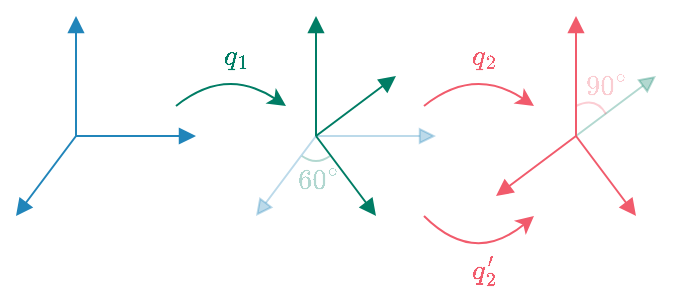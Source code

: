 <mxfile version="15.2.5" type="github">
  <diagram id="RV7NvKasJq13CEmnja0g" name="Page-1">
    <mxGraphModel dx="638" dy="358" grid="1" gridSize="10" guides="1" tooltips="1" connect="1" arrows="1" fold="1" page="1" pageScale="1" pageWidth="827" pageHeight="1169" math="1" shadow="0">
      <root>
        <mxCell id="0" />
        <mxCell id="1" parent="0" />
        <mxCell id="Sp-fAJiSXl7REy39m-OE-1" value="" style="endArrow=block;html=1;strokeColor=#2185BA;endFill=1;" edge="1" parent="1">
          <mxGeometry width="50" height="50" relative="1" as="geometry">
            <mxPoint x="240" y="240" as="sourcePoint" />
            <mxPoint x="240" y="180" as="targetPoint" />
          </mxGeometry>
        </mxCell>
        <mxCell id="Sp-fAJiSXl7REy39m-OE-2" value="" style="endArrow=block;html=1;strokeColor=#2185BA;endFill=1;" edge="1" parent="1">
          <mxGeometry width="50" height="50" relative="1" as="geometry">
            <mxPoint x="240" y="240" as="sourcePoint" />
            <mxPoint x="300" y="240" as="targetPoint" />
          </mxGeometry>
        </mxCell>
        <mxCell id="Sp-fAJiSXl7REy39m-OE-3" value="" style="endArrow=block;html=1;strokeColor=#2185BA;endFill=1;" edge="1" parent="1">
          <mxGeometry width="50" height="50" relative="1" as="geometry">
            <mxPoint x="240" y="240" as="sourcePoint" />
            <mxPoint x="210" y="280" as="targetPoint" />
          </mxGeometry>
        </mxCell>
        <mxCell id="Sp-fAJiSXl7REy39m-OE-4" value="" style="endArrow=block;html=1;strokeColor=#007D65;endFill=1;" edge="1" parent="1">
          <mxGeometry width="50" height="50" relative="1" as="geometry">
            <mxPoint x="360" y="240" as="sourcePoint" />
            <mxPoint x="360" y="180" as="targetPoint" />
          </mxGeometry>
        </mxCell>
        <mxCell id="Sp-fAJiSXl7REy39m-OE-5" value="" style="endArrow=block;html=1;strokeColor=#2185BA;endFill=1;opacity=30;" edge="1" parent="1">
          <mxGeometry width="50" height="50" relative="1" as="geometry">
            <mxPoint x="360" y="240" as="sourcePoint" />
            <mxPoint x="420" y="240" as="targetPoint" />
          </mxGeometry>
        </mxCell>
        <mxCell id="Sp-fAJiSXl7REy39m-OE-6" value="" style="endArrow=block;html=1;strokeColor=#2185BA;endFill=1;opacity=30;" edge="1" parent="1">
          <mxGeometry width="50" height="50" relative="1" as="geometry">
            <mxPoint x="360" y="240" as="sourcePoint" />
            <mxPoint x="330" y="280" as="targetPoint" />
          </mxGeometry>
        </mxCell>
        <mxCell id="Sp-fAJiSXl7REy39m-OE-8" value="" style="endArrow=block;html=1;strokeColor=#007D65;endFill=1;" edge="1" parent="1">
          <mxGeometry width="50" height="50" relative="1" as="geometry">
            <mxPoint x="360" y="240" as="sourcePoint" />
            <mxPoint x="390" y="280" as="targetPoint" />
          </mxGeometry>
        </mxCell>
        <mxCell id="Sp-fAJiSXl7REy39m-OE-9" value="" style="endArrow=block;html=1;strokeColor=#007D65;endFill=1;" edge="1" parent="1">
          <mxGeometry width="50" height="50" relative="1" as="geometry">
            <mxPoint x="360" y="240" as="sourcePoint" />
            <mxPoint x="400" y="210" as="targetPoint" />
          </mxGeometry>
        </mxCell>
        <mxCell id="Sp-fAJiSXl7REy39m-OE-11" value="" style="endArrow=block;html=1;strokeColor=#F15B6C;endFill=1;" edge="1" parent="1">
          <mxGeometry width="50" height="50" relative="1" as="geometry">
            <mxPoint x="490" y="240" as="sourcePoint" />
            <mxPoint x="520" y="280" as="targetPoint" />
          </mxGeometry>
        </mxCell>
        <mxCell id="Sp-fAJiSXl7REy39m-OE-12" value="" style="endArrow=block;html=1;strokeColor=#007D65;endFill=1;opacity=30;" edge="1" parent="1">
          <mxGeometry width="50" height="50" relative="1" as="geometry">
            <mxPoint x="490" y="240" as="sourcePoint" />
            <mxPoint x="530" y="210" as="targetPoint" />
          </mxGeometry>
        </mxCell>
        <mxCell id="Sp-fAJiSXl7REy39m-OE-14" value="" style="endArrow=block;html=1;strokeColor=#F15B6C;endFill=1;" edge="1" parent="1">
          <mxGeometry width="50" height="50" relative="1" as="geometry">
            <mxPoint x="490" y="240" as="sourcePoint" />
            <mxPoint x="490" y="180" as="targetPoint" />
          </mxGeometry>
        </mxCell>
        <mxCell id="Sp-fAJiSXl7REy39m-OE-15" value="" style="endArrow=block;html=1;strokeColor=#F15B6C;endFill=1;" edge="1" parent="1">
          <mxGeometry width="50" height="50" relative="1" as="geometry">
            <mxPoint x="490" y="240" as="sourcePoint" />
            <mxPoint x="450" y="270" as="targetPoint" />
          </mxGeometry>
        </mxCell>
        <mxCell id="Sp-fAJiSXl7REy39m-OE-16" value="" style="endArrow=none;html=1;strokeColor=#007D65;opacity=30;curved=1;" edge="1" parent="1">
          <mxGeometry width="50" height="50" relative="1" as="geometry">
            <mxPoint x="353" y="250" as="sourcePoint" />
            <mxPoint x="367" y="250" as="targetPoint" />
            <Array as="points">
              <mxPoint x="360" y="255" />
            </Array>
          </mxGeometry>
        </mxCell>
        <mxCell id="Sp-fAJiSXl7REy39m-OE-17" value="$$60^{\circ}$$" style="text;html=1;strokeColor=none;fillColor=none;align=center;verticalAlign=middle;whiteSpace=wrap;rounded=0;fontColor=#007D65;textOpacity=30;" vertex="1" parent="1">
          <mxGeometry x="356" y="257" width="10" height="10" as="geometry" />
        </mxCell>
        <mxCell id="Sp-fAJiSXl7REy39m-OE-18" value="" style="endArrow=none;html=1;strokeColor=#F15B6C;opacity=30;curved=1;" edge="1" parent="1">
          <mxGeometry width="50" height="50" relative="1" as="geometry">
            <mxPoint x="505" y="229" as="sourcePoint" />
            <mxPoint x="490" y="225" as="targetPoint" />
            <Array as="points">
              <mxPoint x="500" y="220" />
            </Array>
          </mxGeometry>
        </mxCell>
        <mxCell id="Sp-fAJiSXl7REy39m-OE-19" value="&lt;font color=&quot;#f15b6c&quot;&gt;$$90^{\circ}$$&lt;/font&gt;" style="text;html=1;strokeColor=none;fillColor=none;align=center;verticalAlign=middle;whiteSpace=wrap;rounded=0;fontColor=#007D65;textOpacity=30;" vertex="1" parent="1">
          <mxGeometry x="500" y="210" width="10" height="10" as="geometry" />
        </mxCell>
        <mxCell id="Sp-fAJiSXl7REy39m-OE-20" value="" style="endArrow=classic;html=1;fontColor=#007D65;strokeColor=#007D65;curved=1;" edge="1" parent="1">
          <mxGeometry width="50" height="50" relative="1" as="geometry">
            <mxPoint x="290" y="225" as="sourcePoint" />
            <mxPoint x="345" y="225" as="targetPoint" />
            <Array as="points">
              <mxPoint x="315" y="205" />
            </Array>
          </mxGeometry>
        </mxCell>
        <mxCell id="Sp-fAJiSXl7REy39m-OE-21" value="$$q_1$$" style="text;html=1;strokeColor=none;fillColor=none;align=center;verticalAlign=middle;whiteSpace=wrap;rounded=0;fontColor=#007D65;" vertex="1" parent="1">
          <mxGeometry x="300" y="190" width="40" height="20" as="geometry" />
        </mxCell>
        <mxCell id="Sp-fAJiSXl7REy39m-OE-22" value="" style="endArrow=classic;html=1;fontColor=#007D65;strokeColor=#F15B6C;curved=1;" edge="1" parent="1">
          <mxGeometry width="50" height="50" relative="1" as="geometry">
            <mxPoint x="414" y="225" as="sourcePoint" />
            <mxPoint x="469" y="225" as="targetPoint" />
            <Array as="points">
              <mxPoint x="439" y="205" />
            </Array>
          </mxGeometry>
        </mxCell>
        <mxCell id="Sp-fAJiSXl7REy39m-OE-23" value="&lt;font color=&quot;#f15b6c&quot;&gt;$$q_2$$&lt;/font&gt;" style="text;html=1;strokeColor=none;fillColor=none;align=center;verticalAlign=middle;whiteSpace=wrap;rounded=0;fontColor=#007D65;" vertex="1" parent="1">
          <mxGeometry x="424" y="190" width="40" height="20" as="geometry" />
        </mxCell>
        <mxCell id="Sp-fAJiSXl7REy39m-OE-24" value="" style="endArrow=classic;html=1;fontColor=#007D65;strokeColor=#F15B6C;curved=1;" edge="1" parent="1">
          <mxGeometry width="50" height="50" relative="1" as="geometry">
            <mxPoint x="414" y="280" as="sourcePoint" />
            <mxPoint x="469" y="280" as="targetPoint" />
            <Array as="points">
              <mxPoint x="439" y="305" />
            </Array>
          </mxGeometry>
        </mxCell>
        <mxCell id="Sp-fAJiSXl7REy39m-OE-25" value="&lt;font color=&quot;#f15b6c&quot;&gt;$$q_2^{\prime}$$&lt;/font&gt;" style="text;html=1;strokeColor=none;fillColor=none;align=center;verticalAlign=middle;whiteSpace=wrap;rounded=0;fontColor=#007D65;" vertex="1" parent="1">
          <mxGeometry x="424" y="297" width="40" height="20" as="geometry" />
        </mxCell>
      </root>
    </mxGraphModel>
  </diagram>
</mxfile>
